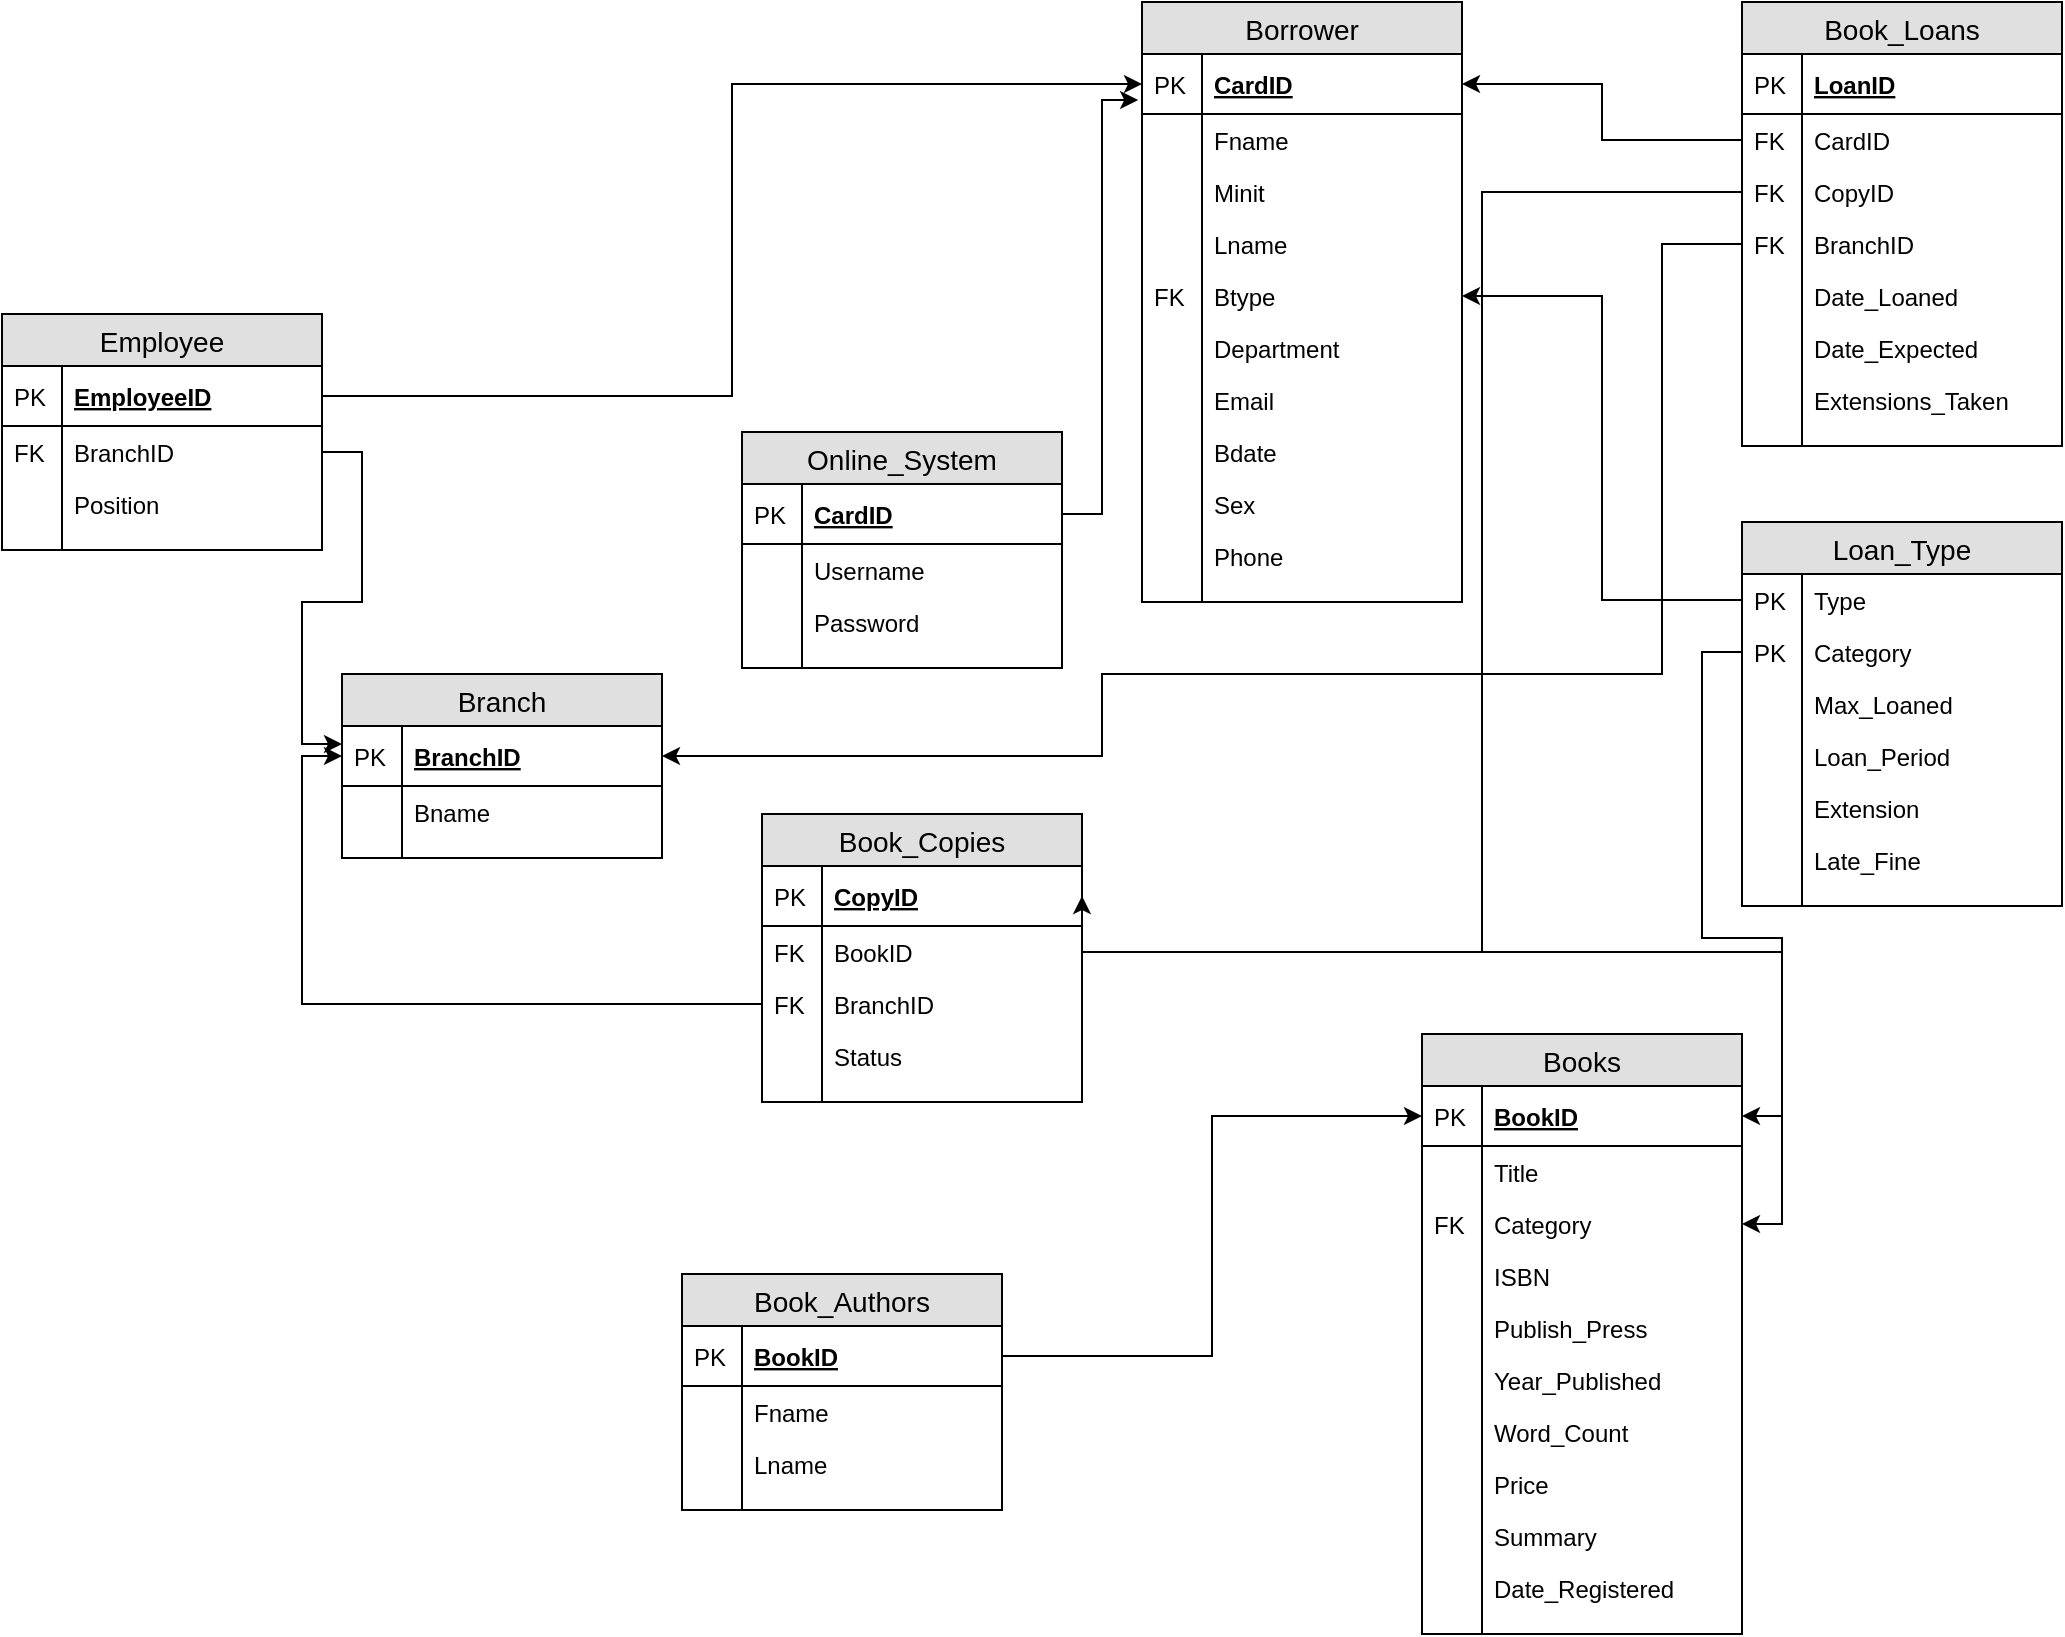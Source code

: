 <mxfile version="12.2.2" type="device" pages="1"><diagram name="Page-1" id="e56a1550-8fbb-45ad-956c-1786394a9013"><mxGraphModel dx="1648" dy="803" grid="1" gridSize="10" guides="1" tooltips="1" connect="1" arrows="1" fold="1" page="1" pageScale="1" pageWidth="1100" pageHeight="850" background="#ffffff" math="0" shadow="0"><root><mxCell id="0"/><mxCell id="1" parent="0"/><mxCell id="LZqn6w5sc886-a7bWLc2-1" value="Borrower" style="swimlane;fontStyle=0;childLayout=stackLayout;horizontal=1;startSize=26;fillColor=#e0e0e0;horizontalStack=0;resizeParent=1;resizeParentMax=0;resizeLast=0;collapsible=1;marginBottom=0;swimlaneFillColor=#ffffff;align=center;fontSize=14;" parent="1" vertex="1"><mxGeometry x="590" y="34" width="160" height="300" as="geometry"/></mxCell><mxCell id="LZqn6w5sc886-a7bWLc2-2" value="CardID" style="shape=partialRectangle;top=0;left=0;right=0;bottom=1;align=left;verticalAlign=middle;fillColor=none;spacingLeft=34;spacingRight=4;overflow=hidden;rotatable=0;points=[[0,0.5],[1,0.5]];portConstraint=eastwest;dropTarget=0;fontStyle=5;fontSize=12;" parent="LZqn6w5sc886-a7bWLc2-1" vertex="1"><mxGeometry y="26" width="160" height="30" as="geometry"/></mxCell><mxCell id="LZqn6w5sc886-a7bWLc2-3" value="PK" style="shape=partialRectangle;top=0;left=0;bottom=0;fillColor=none;align=left;verticalAlign=middle;spacingLeft=4;spacingRight=4;overflow=hidden;rotatable=0;points=[];portConstraint=eastwest;part=1;fontSize=12;" parent="LZqn6w5sc886-a7bWLc2-2" vertex="1" connectable="0"><mxGeometry width="30" height="30" as="geometry"/></mxCell><mxCell id="LZqn6w5sc886-a7bWLc2-4" value="Fname" style="shape=partialRectangle;top=0;left=0;right=0;bottom=0;align=left;verticalAlign=top;fillColor=none;spacingLeft=34;spacingRight=4;overflow=hidden;rotatable=0;points=[[0,0.5],[1,0.5]];portConstraint=eastwest;dropTarget=0;fontSize=12;" parent="LZqn6w5sc886-a7bWLc2-1" vertex="1"><mxGeometry y="56" width="160" height="26" as="geometry"/></mxCell><mxCell id="LZqn6w5sc886-a7bWLc2-5" value="" style="shape=partialRectangle;top=0;left=0;bottom=0;fillColor=none;align=left;verticalAlign=top;spacingLeft=4;spacingRight=4;overflow=hidden;rotatable=0;points=[];portConstraint=eastwest;part=1;fontSize=12;" parent="LZqn6w5sc886-a7bWLc2-4" vertex="1" connectable="0"><mxGeometry width="30" height="26" as="geometry"/></mxCell><mxCell id="rcqNKoTS41-kdi3nF_9k-1" value="Minit" style="shape=partialRectangle;top=0;left=0;right=0;bottom=0;align=left;verticalAlign=top;fillColor=none;spacingLeft=34;spacingRight=4;overflow=hidden;rotatable=0;points=[[0,0.5],[1,0.5]];portConstraint=eastwest;dropTarget=0;fontSize=12;" parent="LZqn6w5sc886-a7bWLc2-1" vertex="1"><mxGeometry y="82" width="160" height="26" as="geometry"/></mxCell><mxCell id="rcqNKoTS41-kdi3nF_9k-2" value="" style="shape=partialRectangle;top=0;left=0;bottom=0;fillColor=none;align=left;verticalAlign=top;spacingLeft=4;spacingRight=4;overflow=hidden;rotatable=0;points=[];portConstraint=eastwest;part=1;fontSize=12;" parent="rcqNKoTS41-kdi3nF_9k-1" vertex="1" connectable="0"><mxGeometry width="30" height="26" as="geometry"/></mxCell><mxCell id="LZqn6w5sc886-a7bWLc2-6" value="Lname" style="shape=partialRectangle;top=0;left=0;right=0;bottom=0;align=left;verticalAlign=top;fillColor=none;spacingLeft=34;spacingRight=4;overflow=hidden;rotatable=0;points=[[0,0.5],[1,0.5]];portConstraint=eastwest;dropTarget=0;fontSize=12;" parent="LZqn6w5sc886-a7bWLc2-1" vertex="1"><mxGeometry y="108" width="160" height="26" as="geometry"/></mxCell><mxCell id="LZqn6w5sc886-a7bWLc2-7" value="" style="shape=partialRectangle;top=0;left=0;bottom=0;fillColor=none;align=left;verticalAlign=top;spacingLeft=4;spacingRight=4;overflow=hidden;rotatable=0;points=[];portConstraint=eastwest;part=1;fontSize=12;" parent="LZqn6w5sc886-a7bWLc2-6" vertex="1" connectable="0"><mxGeometry width="30" height="26" as="geometry"/></mxCell><mxCell id="LZqn6w5sc886-a7bWLc2-8" value="Btype" style="shape=partialRectangle;top=0;left=0;right=0;bottom=0;align=left;verticalAlign=top;fillColor=none;spacingLeft=34;spacingRight=4;overflow=hidden;rotatable=0;points=[[0,0.5],[1,0.5]];portConstraint=eastwest;dropTarget=0;fontSize=12;" parent="LZqn6w5sc886-a7bWLc2-1" vertex="1"><mxGeometry y="134" width="160" height="26" as="geometry"/></mxCell><mxCell id="LZqn6w5sc886-a7bWLc2-9" value="FK" style="shape=partialRectangle;top=0;left=0;bottom=0;fillColor=none;align=left;verticalAlign=top;spacingLeft=4;spacingRight=4;overflow=hidden;rotatable=0;points=[];portConstraint=eastwest;part=1;fontSize=12;" parent="LZqn6w5sc886-a7bWLc2-8" vertex="1" connectable="0"><mxGeometry width="30" height="26" as="geometry"/></mxCell><mxCell id="LZqn6w5sc886-a7bWLc2-23" value="Department" style="shape=partialRectangle;top=0;left=0;right=0;bottom=0;align=left;verticalAlign=top;fillColor=none;spacingLeft=34;spacingRight=4;overflow=hidden;rotatable=0;points=[[0,0.5],[1,0.5]];portConstraint=eastwest;dropTarget=0;fontSize=12;" parent="LZqn6w5sc886-a7bWLc2-1" vertex="1"><mxGeometry y="160" width="160" height="26" as="geometry"/></mxCell><mxCell id="LZqn6w5sc886-a7bWLc2-24" value="" style="shape=partialRectangle;top=0;left=0;bottom=0;fillColor=none;align=left;verticalAlign=top;spacingLeft=4;spacingRight=4;overflow=hidden;rotatable=0;points=[];portConstraint=eastwest;part=1;fontSize=12;" parent="LZqn6w5sc886-a7bWLc2-23" vertex="1" connectable="0"><mxGeometry width="30" height="26" as="geometry"/></mxCell><mxCell id="LZqn6w5sc886-a7bWLc2-25" value="Email" style="shape=partialRectangle;top=0;left=0;right=0;bottom=0;align=left;verticalAlign=top;fillColor=none;spacingLeft=34;spacingRight=4;overflow=hidden;rotatable=0;points=[[0,0.5],[1,0.5]];portConstraint=eastwest;dropTarget=0;fontSize=12;" parent="LZqn6w5sc886-a7bWLc2-1" vertex="1"><mxGeometry y="186" width="160" height="26" as="geometry"/></mxCell><mxCell id="LZqn6w5sc886-a7bWLc2-26" value="" style="shape=partialRectangle;top=0;left=0;bottom=0;fillColor=none;align=left;verticalAlign=top;spacingLeft=4;spacingRight=4;overflow=hidden;rotatable=0;points=[];portConstraint=eastwest;part=1;fontSize=12;" parent="LZqn6w5sc886-a7bWLc2-25" vertex="1" connectable="0"><mxGeometry width="30" height="26" as="geometry"/></mxCell><mxCell id="rcqNKoTS41-kdi3nF_9k-3" value="Bdate" style="shape=partialRectangle;top=0;left=0;right=0;bottom=0;align=left;verticalAlign=top;fillColor=none;spacingLeft=34;spacingRight=4;overflow=hidden;rotatable=0;points=[[0,0.5],[1,0.5]];portConstraint=eastwest;dropTarget=0;fontSize=12;" parent="LZqn6w5sc886-a7bWLc2-1" vertex="1"><mxGeometry y="212" width="160" height="26" as="geometry"/></mxCell><mxCell id="rcqNKoTS41-kdi3nF_9k-4" value="" style="shape=partialRectangle;top=0;left=0;bottom=0;fillColor=none;align=left;verticalAlign=top;spacingLeft=4;spacingRight=4;overflow=hidden;rotatable=0;points=[];portConstraint=eastwest;part=1;fontSize=12;" parent="rcqNKoTS41-kdi3nF_9k-3" vertex="1" connectable="0"><mxGeometry width="30" height="26" as="geometry"/></mxCell><mxCell id="LZqn6w5sc886-a7bWLc2-27" value="Sex&#10;" style="shape=partialRectangle;top=0;left=0;right=0;bottom=0;align=left;verticalAlign=top;fillColor=none;spacingLeft=34;spacingRight=4;overflow=hidden;rotatable=0;points=[[0,0.5],[1,0.5]];portConstraint=eastwest;dropTarget=0;fontSize=12;" parent="LZqn6w5sc886-a7bWLc2-1" vertex="1"><mxGeometry y="238" width="160" height="26" as="geometry"/></mxCell><mxCell id="LZqn6w5sc886-a7bWLc2-28" value="" style="shape=partialRectangle;top=0;left=0;bottom=0;fillColor=none;align=left;verticalAlign=top;spacingLeft=4;spacingRight=4;overflow=hidden;rotatable=0;points=[];portConstraint=eastwest;part=1;fontSize=12;" parent="LZqn6w5sc886-a7bWLc2-27" vertex="1" connectable="0"><mxGeometry width="30" height="26" as="geometry"/></mxCell><mxCell id="LZqn6w5sc886-a7bWLc2-29" value="Phone" style="shape=partialRectangle;top=0;left=0;right=0;bottom=0;align=left;verticalAlign=top;fillColor=none;spacingLeft=34;spacingRight=4;overflow=hidden;rotatable=0;points=[[0,0.5],[1,0.5]];portConstraint=eastwest;dropTarget=0;fontSize=12;" parent="LZqn6w5sc886-a7bWLc2-1" vertex="1"><mxGeometry y="264" width="160" height="26" as="geometry"/></mxCell><mxCell id="LZqn6w5sc886-a7bWLc2-30" value="" style="shape=partialRectangle;top=0;left=0;bottom=0;fillColor=none;align=left;verticalAlign=top;spacingLeft=4;spacingRight=4;overflow=hidden;rotatable=0;points=[];portConstraint=eastwest;part=1;fontSize=12;" parent="LZqn6w5sc886-a7bWLc2-29" vertex="1" connectable="0"><mxGeometry width="30" height="26" as="geometry"/></mxCell><object label="" f="" id="LZqn6w5sc886-a7bWLc2-10"><mxCell style="shape=partialRectangle;top=0;left=0;right=0;bottom=0;align=left;verticalAlign=top;fillColor=none;spacingLeft=34;spacingRight=4;overflow=hidden;rotatable=0;points=[[0,0.5],[1,0.5]];portConstraint=eastwest;dropTarget=0;fontSize=12;" parent="LZqn6w5sc886-a7bWLc2-1" vertex="1"><mxGeometry y="290" width="160" height="10" as="geometry"/></mxCell></object><mxCell id="LZqn6w5sc886-a7bWLc2-11" value="" style="shape=partialRectangle;top=0;left=0;bottom=0;fillColor=none;align=left;verticalAlign=top;spacingLeft=4;spacingRight=4;overflow=hidden;rotatable=0;points=[];portConstraint=eastwest;part=1;fontSize=12;" parent="LZqn6w5sc886-a7bWLc2-10" vertex="1" connectable="0"><mxGeometry width="30" height="10" as="geometry"/></mxCell><mxCell id="LZqn6w5sc886-a7bWLc2-33" value="Books" style="swimlane;fontStyle=0;childLayout=stackLayout;horizontal=1;startSize=26;fillColor=#e0e0e0;horizontalStack=0;resizeParent=1;resizeParentMax=0;resizeLast=0;collapsible=1;marginBottom=0;swimlaneFillColor=#ffffff;align=center;fontSize=14;" parent="1" vertex="1"><mxGeometry x="730" y="550" width="160" height="300" as="geometry"/></mxCell><mxCell id="LZqn6w5sc886-a7bWLc2-34" value="BookID" style="shape=partialRectangle;top=0;left=0;right=0;bottom=1;align=left;verticalAlign=middle;fillColor=none;spacingLeft=34;spacingRight=4;overflow=hidden;rotatable=0;points=[[0,0.5],[1,0.5]];portConstraint=eastwest;dropTarget=0;fontStyle=5;fontSize=12;" parent="LZqn6w5sc886-a7bWLc2-33" vertex="1"><mxGeometry y="26" width="160" height="30" as="geometry"/></mxCell><mxCell id="LZqn6w5sc886-a7bWLc2-35" value="PK" style="shape=partialRectangle;top=0;left=0;bottom=0;fillColor=none;align=left;verticalAlign=middle;spacingLeft=4;spacingRight=4;overflow=hidden;rotatable=0;points=[];portConstraint=eastwest;part=1;fontSize=12;" parent="LZqn6w5sc886-a7bWLc2-34" vertex="1" connectable="0"><mxGeometry width="30" height="30" as="geometry"/></mxCell><mxCell id="LZqn6w5sc886-a7bWLc2-36" value="Title" style="shape=partialRectangle;top=0;left=0;right=0;bottom=0;align=left;verticalAlign=top;fillColor=none;spacingLeft=34;spacingRight=4;overflow=hidden;rotatable=0;points=[[0,0.5],[1,0.5]];portConstraint=eastwest;dropTarget=0;fontSize=12;" parent="LZqn6w5sc886-a7bWLc2-33" vertex="1"><mxGeometry y="56" width="160" height="26" as="geometry"/></mxCell><mxCell id="LZqn6w5sc886-a7bWLc2-37" value="" style="shape=partialRectangle;top=0;left=0;bottom=0;fillColor=none;align=left;verticalAlign=top;spacingLeft=4;spacingRight=4;overflow=hidden;rotatable=0;points=[];portConstraint=eastwest;part=1;fontSize=12;" parent="LZqn6w5sc886-a7bWLc2-36" vertex="1" connectable="0"><mxGeometry width="30" height="26" as="geometry"/></mxCell><mxCell id="QPauLtK9DJlGOj2FVXb1-47" value="Category" style="shape=partialRectangle;top=0;left=0;right=0;bottom=0;align=left;verticalAlign=top;fillColor=none;spacingLeft=34;spacingRight=4;overflow=hidden;rotatable=0;points=[[0,0.5],[1,0.5]];portConstraint=eastwest;dropTarget=0;fontSize=12;" parent="LZqn6w5sc886-a7bWLc2-33" vertex="1"><mxGeometry y="82" width="160" height="26" as="geometry"/></mxCell><mxCell id="QPauLtK9DJlGOj2FVXb1-48" value="FK" style="shape=partialRectangle;top=0;left=0;bottom=0;fillColor=none;align=left;verticalAlign=top;spacingLeft=4;spacingRight=4;overflow=hidden;rotatable=0;points=[];portConstraint=eastwest;part=1;fontSize=12;" parent="QPauLtK9DJlGOj2FVXb1-47" vertex="1" connectable="0"><mxGeometry width="30" height="26" as="geometry"/></mxCell><mxCell id="LZqn6w5sc886-a7bWLc2-38" value="ISBN" style="shape=partialRectangle;top=0;left=0;right=0;bottom=0;align=left;verticalAlign=top;fillColor=none;spacingLeft=34;spacingRight=4;overflow=hidden;rotatable=0;points=[[0,0.5],[1,0.5]];portConstraint=eastwest;dropTarget=0;fontSize=12;" parent="LZqn6w5sc886-a7bWLc2-33" vertex="1"><mxGeometry y="108" width="160" height="26" as="geometry"/></mxCell><mxCell id="LZqn6w5sc886-a7bWLc2-39" value="" style="shape=partialRectangle;top=0;left=0;bottom=0;fillColor=none;align=left;verticalAlign=top;spacingLeft=4;spacingRight=4;overflow=hidden;rotatable=0;points=[];portConstraint=eastwest;part=1;fontSize=12;" parent="LZqn6w5sc886-a7bWLc2-38" vertex="1" connectable="0"><mxGeometry width="30" height="26" as="geometry"/></mxCell><mxCell id="LZqn6w5sc886-a7bWLc2-40" value="Publish_Press" style="shape=partialRectangle;top=0;left=0;right=0;bottom=0;align=left;verticalAlign=top;fillColor=none;spacingLeft=34;spacingRight=4;overflow=hidden;rotatable=0;points=[[0,0.5],[1,0.5]];portConstraint=eastwest;dropTarget=0;fontSize=12;" parent="LZqn6w5sc886-a7bWLc2-33" vertex="1"><mxGeometry y="134" width="160" height="26" as="geometry"/></mxCell><mxCell id="LZqn6w5sc886-a7bWLc2-41" value="" style="shape=partialRectangle;top=0;left=0;bottom=0;fillColor=none;align=left;verticalAlign=top;spacingLeft=4;spacingRight=4;overflow=hidden;rotatable=0;points=[];portConstraint=eastwest;part=1;fontSize=12;" parent="LZqn6w5sc886-a7bWLc2-40" vertex="1" connectable="0"><mxGeometry width="30" height="26" as="geometry"/></mxCell><mxCell id="LZqn6w5sc886-a7bWLc2-44" value="Year_Published" style="shape=partialRectangle;top=0;left=0;right=0;bottom=0;align=left;verticalAlign=top;fillColor=none;spacingLeft=34;spacingRight=4;overflow=hidden;rotatable=0;points=[[0,0.5],[1,0.5]];portConstraint=eastwest;dropTarget=0;fontSize=12;" parent="LZqn6w5sc886-a7bWLc2-33" vertex="1"><mxGeometry y="160" width="160" height="26" as="geometry"/></mxCell><mxCell id="LZqn6w5sc886-a7bWLc2-45" value="" style="shape=partialRectangle;top=0;left=0;bottom=0;fillColor=none;align=left;verticalAlign=top;spacingLeft=4;spacingRight=4;overflow=hidden;rotatable=0;points=[];portConstraint=eastwest;part=1;fontSize=12;" parent="LZqn6w5sc886-a7bWLc2-44" vertex="1" connectable="0"><mxGeometry width="30" height="26" as="geometry"/></mxCell><mxCell id="LZqn6w5sc886-a7bWLc2-46" value="Word_Count" style="shape=partialRectangle;top=0;left=0;right=0;bottom=0;align=left;verticalAlign=top;fillColor=none;spacingLeft=34;spacingRight=4;overflow=hidden;rotatable=0;points=[[0,0.5],[1,0.5]];portConstraint=eastwest;dropTarget=0;fontSize=12;strokeColor=#000000;" parent="LZqn6w5sc886-a7bWLc2-33" vertex="1"><mxGeometry y="186" width="160" height="26" as="geometry"/></mxCell><mxCell id="LZqn6w5sc886-a7bWLc2-47" value="" style="shape=partialRectangle;top=0;left=0;bottom=0;fillColor=none;align=left;verticalAlign=top;spacingLeft=4;spacingRight=4;overflow=hidden;rotatable=0;points=[];portConstraint=eastwest;part=1;fontSize=12;" parent="LZqn6w5sc886-a7bWLc2-46" vertex="1" connectable="0"><mxGeometry width="30" height="26" as="geometry"/></mxCell><mxCell id="LZqn6w5sc886-a7bWLc2-48" value="Price" style="shape=partialRectangle;top=0;left=0;right=0;bottom=0;align=left;verticalAlign=top;fillColor=none;spacingLeft=34;spacingRight=4;overflow=hidden;rotatable=0;points=[[0,0.5],[1,0.5]];portConstraint=eastwest;dropTarget=0;fontSize=12;" parent="LZqn6w5sc886-a7bWLc2-33" vertex="1"><mxGeometry y="212" width="160" height="26" as="geometry"/></mxCell><mxCell id="LZqn6w5sc886-a7bWLc2-49" value="" style="shape=partialRectangle;top=0;left=0;bottom=0;fillColor=none;align=left;verticalAlign=top;spacingLeft=4;spacingRight=4;overflow=hidden;rotatable=0;points=[];portConstraint=eastwest;part=1;fontSize=12;" parent="LZqn6w5sc886-a7bWLc2-48" vertex="1" connectable="0"><mxGeometry width="30" height="26" as="geometry"/></mxCell><mxCell id="LZqn6w5sc886-a7bWLc2-50" value="Summary" style="shape=partialRectangle;top=0;left=0;right=0;bottom=0;align=left;verticalAlign=top;fillColor=none;spacingLeft=34;spacingRight=4;overflow=hidden;rotatable=0;points=[[0,0.5],[1,0.5]];portConstraint=eastwest;dropTarget=0;fontSize=12;" parent="LZqn6w5sc886-a7bWLc2-33" vertex="1"><mxGeometry y="238" width="160" height="26" as="geometry"/></mxCell><mxCell id="LZqn6w5sc886-a7bWLc2-51" value="" style="shape=partialRectangle;top=0;left=0;bottom=0;fillColor=none;align=left;verticalAlign=top;spacingLeft=4;spacingRight=4;overflow=hidden;rotatable=0;points=[];portConstraint=eastwest;part=1;fontSize=12;" parent="LZqn6w5sc886-a7bWLc2-50" vertex="1" connectable="0"><mxGeometry width="30" height="26" as="geometry"/></mxCell><mxCell id="QPauLtK9DJlGOj2FVXb1-53" value="Date_Registered" style="shape=partialRectangle;top=0;left=0;right=0;bottom=0;align=left;verticalAlign=top;fillColor=none;spacingLeft=34;spacingRight=4;overflow=hidden;rotatable=0;points=[[0,0.5],[1,0.5]];portConstraint=eastwest;dropTarget=0;fontSize=12;" parent="LZqn6w5sc886-a7bWLc2-33" vertex="1"><mxGeometry y="264" width="160" height="26" as="geometry"/></mxCell><mxCell id="QPauLtK9DJlGOj2FVXb1-54" value="" style="shape=partialRectangle;top=0;left=0;bottom=0;fillColor=none;align=left;verticalAlign=top;spacingLeft=4;spacingRight=4;overflow=hidden;rotatable=0;points=[];portConstraint=eastwest;part=1;fontSize=12;" parent="QPauLtK9DJlGOj2FVXb1-53" vertex="1" connectable="0"><mxGeometry width="30" height="26" as="geometry"/></mxCell><mxCell id="LZqn6w5sc886-a7bWLc2-42" value="" style="shape=partialRectangle;top=0;left=0;right=0;bottom=0;align=left;verticalAlign=top;fillColor=none;spacingLeft=34;spacingRight=4;overflow=hidden;rotatable=0;points=[[0,0.5],[1,0.5]];portConstraint=eastwest;dropTarget=0;fontSize=12;" parent="LZqn6w5sc886-a7bWLc2-33" vertex="1"><mxGeometry y="290" width="160" height="10" as="geometry"/></mxCell><mxCell id="LZqn6w5sc886-a7bWLc2-43" value="" style="shape=partialRectangle;top=0;left=0;bottom=0;fillColor=none;align=left;verticalAlign=top;spacingLeft=4;spacingRight=4;overflow=hidden;rotatable=0;points=[];portConstraint=eastwest;part=1;fontSize=12;" parent="LZqn6w5sc886-a7bWLc2-42" vertex="1" connectable="0"><mxGeometry width="30" height="10" as="geometry"/></mxCell><mxCell id="LZqn6w5sc886-a7bWLc2-53" value="Book_Authors" style="swimlane;fontStyle=0;childLayout=stackLayout;horizontal=1;startSize=26;fillColor=#e0e0e0;horizontalStack=0;resizeParent=1;resizeParentMax=0;resizeLast=0;collapsible=1;marginBottom=0;swimlaneFillColor=#ffffff;align=center;fontSize=14;" parent="1" vertex="1"><mxGeometry x="360" y="670" width="160" height="118" as="geometry"/></mxCell><mxCell id="LZqn6w5sc886-a7bWLc2-54" value="BookID" style="shape=partialRectangle;top=0;left=0;right=0;bottom=1;align=left;verticalAlign=middle;fillColor=none;spacingLeft=34;spacingRight=4;overflow=hidden;rotatable=0;points=[[0,0.5],[1,0.5]];portConstraint=eastwest;dropTarget=0;fontStyle=5;fontSize=12;" parent="LZqn6w5sc886-a7bWLc2-53" vertex="1"><mxGeometry y="26" width="160" height="30" as="geometry"/></mxCell><mxCell id="LZqn6w5sc886-a7bWLc2-55" value="PK" style="shape=partialRectangle;top=0;left=0;bottom=0;fillColor=none;align=left;verticalAlign=middle;spacingLeft=4;spacingRight=4;overflow=hidden;rotatable=0;points=[];portConstraint=eastwest;part=1;fontSize=12;" parent="LZqn6w5sc886-a7bWLc2-54" vertex="1" connectable="0"><mxGeometry width="30" height="30" as="geometry"/></mxCell><mxCell id="LZqn6w5sc886-a7bWLc2-58" value="Fname" style="shape=partialRectangle;top=0;left=0;right=0;bottom=0;align=left;verticalAlign=top;fillColor=none;spacingLeft=34;spacingRight=4;overflow=hidden;rotatable=0;points=[[0,0.5],[1,0.5]];portConstraint=eastwest;dropTarget=0;fontSize=12;" parent="LZqn6w5sc886-a7bWLc2-53" vertex="1"><mxGeometry y="56" width="160" height="26" as="geometry"/></mxCell><mxCell id="LZqn6w5sc886-a7bWLc2-59" value="" style="shape=partialRectangle;top=0;left=0;bottom=0;fillColor=none;align=left;verticalAlign=top;spacingLeft=4;spacingRight=4;overflow=hidden;rotatable=0;points=[];portConstraint=eastwest;part=1;fontSize=12;" parent="LZqn6w5sc886-a7bWLc2-58" vertex="1" connectable="0"><mxGeometry width="30" height="26" as="geometry"/></mxCell><mxCell id="LZqn6w5sc886-a7bWLc2-60" value="Lname" style="shape=partialRectangle;top=0;left=0;right=0;bottom=0;align=left;verticalAlign=top;fillColor=none;spacingLeft=34;spacingRight=4;overflow=hidden;rotatable=0;points=[[0,0.5],[1,0.5]];portConstraint=eastwest;dropTarget=0;fontSize=12;" parent="LZqn6w5sc886-a7bWLc2-53" vertex="1"><mxGeometry y="82" width="160" height="26" as="geometry"/></mxCell><mxCell id="LZqn6w5sc886-a7bWLc2-61" value="" style="shape=partialRectangle;top=0;left=0;bottom=0;fillColor=none;align=left;verticalAlign=top;spacingLeft=4;spacingRight=4;overflow=hidden;rotatable=0;points=[];portConstraint=eastwest;part=1;fontSize=12;" parent="LZqn6w5sc886-a7bWLc2-60" vertex="1" connectable="0"><mxGeometry width="30" height="26" as="geometry"/></mxCell><mxCell id="LZqn6w5sc886-a7bWLc2-62" value="" style="shape=partialRectangle;top=0;left=0;right=0;bottom=0;align=left;verticalAlign=top;fillColor=none;spacingLeft=34;spacingRight=4;overflow=hidden;rotatable=0;points=[[0,0.5],[1,0.5]];portConstraint=eastwest;dropTarget=0;fontSize=12;" parent="LZqn6w5sc886-a7bWLc2-53" vertex="1"><mxGeometry y="108" width="160" height="10" as="geometry"/></mxCell><mxCell id="LZqn6w5sc886-a7bWLc2-63" value="" style="shape=partialRectangle;top=0;left=0;bottom=0;fillColor=none;align=left;verticalAlign=top;spacingLeft=4;spacingRight=4;overflow=hidden;rotatable=0;points=[];portConstraint=eastwest;part=1;fontSize=12;" parent="LZqn6w5sc886-a7bWLc2-62" vertex="1" connectable="0"><mxGeometry width="30" height="10" as="geometry"/></mxCell><mxCell id="LZqn6w5sc886-a7bWLc2-64" value="Book_Copies" style="swimlane;fontStyle=0;childLayout=stackLayout;horizontal=1;startSize=26;fillColor=#e0e0e0;horizontalStack=0;resizeParent=1;resizeParentMax=0;resizeLast=0;collapsible=1;marginBottom=0;swimlaneFillColor=#ffffff;align=center;fontSize=14;" parent="1" vertex="1"><mxGeometry x="400" y="440" width="160" height="144" as="geometry"/></mxCell><mxCell id="LZqn6w5sc886-a7bWLc2-65" value="CopyID" style="shape=partialRectangle;top=0;left=0;right=0;bottom=1;align=left;verticalAlign=middle;fillColor=none;spacingLeft=34;spacingRight=4;overflow=hidden;rotatable=0;points=[[0,0.5],[1,0.5]];portConstraint=eastwest;dropTarget=0;fontStyle=5;fontSize=12;" parent="LZqn6w5sc886-a7bWLc2-64" vertex="1"><mxGeometry y="26" width="160" height="30" as="geometry"/></mxCell><mxCell id="LZqn6w5sc886-a7bWLc2-66" value="PK" style="shape=partialRectangle;top=0;left=0;bottom=0;fillColor=none;align=left;verticalAlign=middle;spacingLeft=4;spacingRight=4;overflow=hidden;rotatable=0;points=[];portConstraint=eastwest;part=1;fontSize=12;" parent="LZqn6w5sc886-a7bWLc2-65" vertex="1" connectable="0"><mxGeometry width="30" height="30" as="geometry"/></mxCell><mxCell id="LZqn6w5sc886-a7bWLc2-67" value="BookID" style="shape=partialRectangle;top=0;left=0;right=0;bottom=0;align=left;verticalAlign=top;fillColor=none;spacingLeft=34;spacingRight=4;overflow=hidden;rotatable=0;points=[[0,0.5],[1,0.5]];portConstraint=eastwest;dropTarget=0;fontSize=12;" parent="LZqn6w5sc886-a7bWLc2-64" vertex="1"><mxGeometry y="56" width="160" height="26" as="geometry"/></mxCell><mxCell id="LZqn6w5sc886-a7bWLc2-68" value="FK" style="shape=partialRectangle;top=0;left=0;bottom=0;fillColor=none;align=left;verticalAlign=top;spacingLeft=4;spacingRight=4;overflow=hidden;rotatable=0;points=[];portConstraint=eastwest;part=1;fontSize=12;" parent="LZqn6w5sc886-a7bWLc2-67" vertex="1" connectable="0"><mxGeometry width="30" height="26" as="geometry"/></mxCell><mxCell id="LZqn6w5sc886-a7bWLc2-69" value="BranchID" style="shape=partialRectangle;top=0;left=0;right=0;bottom=0;align=left;verticalAlign=top;fillColor=none;spacingLeft=34;spacingRight=4;overflow=hidden;rotatable=0;points=[[0,0.5],[1,0.5]];portConstraint=eastwest;dropTarget=0;fontSize=12;" parent="LZqn6w5sc886-a7bWLc2-64" vertex="1"><mxGeometry y="82" width="160" height="26" as="geometry"/></mxCell><mxCell id="LZqn6w5sc886-a7bWLc2-70" value="FK" style="shape=partialRectangle;top=0;left=0;bottom=0;fillColor=none;align=left;verticalAlign=top;spacingLeft=4;spacingRight=4;overflow=hidden;rotatable=0;points=[];portConstraint=eastwest;part=1;fontSize=12;" parent="LZqn6w5sc886-a7bWLc2-69" vertex="1" connectable="0"><mxGeometry width="30" height="26" as="geometry"/></mxCell><mxCell id="rcqNKoTS41-kdi3nF_9k-7" value="Status" style="shape=partialRectangle;top=0;left=0;right=0;bottom=0;align=left;verticalAlign=top;fillColor=none;spacingLeft=34;spacingRight=4;overflow=hidden;rotatable=0;points=[[0,0.5],[1,0.5]];portConstraint=eastwest;dropTarget=0;fontSize=12;" parent="LZqn6w5sc886-a7bWLc2-64" vertex="1"><mxGeometry y="108" width="160" height="26" as="geometry"/></mxCell><mxCell id="rcqNKoTS41-kdi3nF_9k-8" value="" style="shape=partialRectangle;top=0;left=0;bottom=0;fillColor=none;align=left;verticalAlign=top;spacingLeft=4;spacingRight=4;overflow=hidden;rotatable=0;points=[];portConstraint=eastwest;part=1;fontSize=12;" parent="rcqNKoTS41-kdi3nF_9k-7" vertex="1" connectable="0"><mxGeometry width="30" height="26" as="geometry"/></mxCell><mxCell id="LZqn6w5sc886-a7bWLc2-73" value="" style="shape=partialRectangle;top=0;left=0;right=0;bottom=0;align=left;verticalAlign=top;fillColor=none;spacingLeft=34;spacingRight=4;overflow=hidden;rotatable=0;points=[[0,0.5],[1,0.5]];portConstraint=eastwest;dropTarget=0;fontSize=12;" parent="LZqn6w5sc886-a7bWLc2-64" vertex="1"><mxGeometry y="134" width="160" height="10" as="geometry"/></mxCell><mxCell id="LZqn6w5sc886-a7bWLc2-74" value="" style="shape=partialRectangle;top=0;left=0;bottom=0;fillColor=none;align=left;verticalAlign=top;spacingLeft=4;spacingRight=4;overflow=hidden;rotatable=0;points=[];portConstraint=eastwest;part=1;fontSize=12;" parent="LZqn6w5sc886-a7bWLc2-73" vertex="1" connectable="0"><mxGeometry width="30" height="10" as="geometry"/></mxCell><mxCell id="LZqn6w5sc886-a7bWLc2-75" value="Employee" style="swimlane;fontStyle=0;childLayout=stackLayout;horizontal=1;startSize=26;fillColor=#e0e0e0;horizontalStack=0;resizeParent=1;resizeParentMax=0;resizeLast=0;collapsible=1;marginBottom=0;swimlaneFillColor=#ffffff;align=center;fontSize=14;" parent="1" vertex="1"><mxGeometry x="20" y="190" width="160" height="118" as="geometry"/></mxCell><mxCell id="LZqn6w5sc886-a7bWLc2-76" value="EmployeeID" style="shape=partialRectangle;top=0;left=0;right=0;bottom=1;align=left;verticalAlign=middle;fillColor=none;spacingLeft=34;spacingRight=4;overflow=hidden;rotatable=0;points=[[0,0.5],[1,0.5]];portConstraint=eastwest;dropTarget=0;fontStyle=5;fontSize=12;" parent="LZqn6w5sc886-a7bWLc2-75" vertex="1"><mxGeometry y="26" width="160" height="30" as="geometry"/></mxCell><mxCell id="LZqn6w5sc886-a7bWLc2-77" value="PK" style="shape=partialRectangle;top=0;left=0;bottom=0;fillColor=none;align=left;verticalAlign=middle;spacingLeft=4;spacingRight=4;overflow=hidden;rotatable=0;points=[];portConstraint=eastwest;part=1;fontSize=12;" parent="LZqn6w5sc886-a7bWLc2-76" vertex="1" connectable="0"><mxGeometry width="30" height="30" as="geometry"/></mxCell><mxCell id="LZqn6w5sc886-a7bWLc2-78" value="BranchID&#10;" style="shape=partialRectangle;top=0;left=0;right=0;bottom=0;align=left;verticalAlign=top;fillColor=none;spacingLeft=34;spacingRight=4;overflow=hidden;rotatable=0;points=[[0,0.5],[1,0.5]];portConstraint=eastwest;dropTarget=0;fontSize=12;" parent="LZqn6w5sc886-a7bWLc2-75" vertex="1"><mxGeometry y="56" width="160" height="26" as="geometry"/></mxCell><mxCell id="LZqn6w5sc886-a7bWLc2-79" value="FK" style="shape=partialRectangle;top=0;left=0;bottom=0;fillColor=none;align=left;verticalAlign=top;spacingLeft=4;spacingRight=4;overflow=hidden;rotatable=0;points=[];portConstraint=eastwest;part=1;fontSize=12;" parent="LZqn6w5sc886-a7bWLc2-78" vertex="1" connectable="0"><mxGeometry width="30" height="26" as="geometry"/></mxCell><mxCell id="LZqn6w5sc886-a7bWLc2-80" value="Position" style="shape=partialRectangle;top=0;left=0;right=0;bottom=0;align=left;verticalAlign=top;fillColor=none;spacingLeft=34;spacingRight=4;overflow=hidden;rotatable=0;points=[[0,0.5],[1,0.5]];portConstraint=eastwest;dropTarget=0;fontSize=12;" parent="LZqn6w5sc886-a7bWLc2-75" vertex="1"><mxGeometry y="82" width="160" height="26" as="geometry"/></mxCell><mxCell id="LZqn6w5sc886-a7bWLc2-81" value="" style="shape=partialRectangle;top=0;left=0;bottom=0;fillColor=none;align=left;verticalAlign=top;spacingLeft=4;spacingRight=4;overflow=hidden;rotatable=0;points=[];portConstraint=eastwest;part=1;fontSize=12;" parent="LZqn6w5sc886-a7bWLc2-80" vertex="1" connectable="0"><mxGeometry width="30" height="26" as="geometry"/></mxCell><mxCell id="LZqn6w5sc886-a7bWLc2-84" value="" style="shape=partialRectangle;top=0;left=0;right=0;bottom=0;align=left;verticalAlign=top;fillColor=none;spacingLeft=34;spacingRight=4;overflow=hidden;rotatable=0;points=[[0,0.5],[1,0.5]];portConstraint=eastwest;dropTarget=0;fontSize=12;" parent="LZqn6w5sc886-a7bWLc2-75" vertex="1"><mxGeometry y="108" width="160" height="10" as="geometry"/></mxCell><mxCell id="LZqn6w5sc886-a7bWLc2-85" value="" style="shape=partialRectangle;top=0;left=0;bottom=0;fillColor=none;align=left;verticalAlign=top;spacingLeft=4;spacingRight=4;overflow=hidden;rotatable=0;points=[];portConstraint=eastwest;part=1;fontSize=12;" parent="LZqn6w5sc886-a7bWLc2-84" vertex="1" connectable="0"><mxGeometry width="30" height="10" as="geometry"/></mxCell><mxCell id="LZqn6w5sc886-a7bWLc2-86" value="Branch" style="swimlane;fontStyle=0;childLayout=stackLayout;horizontal=1;startSize=26;fillColor=#e0e0e0;horizontalStack=0;resizeParent=1;resizeParentMax=0;resizeLast=0;collapsible=1;marginBottom=0;swimlaneFillColor=#ffffff;align=center;fontSize=14;" parent="1" vertex="1"><mxGeometry x="190" y="370" width="160" height="92" as="geometry"/></mxCell><mxCell id="LZqn6w5sc886-a7bWLc2-87" value="BranchID" style="shape=partialRectangle;top=0;left=0;right=0;bottom=1;align=left;verticalAlign=middle;fillColor=none;spacingLeft=34;spacingRight=4;overflow=hidden;rotatable=0;points=[[0,0.5],[1,0.5]];portConstraint=eastwest;dropTarget=0;fontStyle=5;fontSize=12;" parent="LZqn6w5sc886-a7bWLc2-86" vertex="1"><mxGeometry y="26" width="160" height="30" as="geometry"/></mxCell><mxCell id="LZqn6w5sc886-a7bWLc2-88" value="PK" style="shape=partialRectangle;top=0;left=0;bottom=0;fillColor=none;align=left;verticalAlign=middle;spacingLeft=4;spacingRight=4;overflow=hidden;rotatable=0;points=[];portConstraint=eastwest;part=1;fontSize=12;" parent="LZqn6w5sc886-a7bWLc2-87" vertex="1" connectable="0"><mxGeometry width="30" height="30" as="geometry"/></mxCell><mxCell id="LZqn6w5sc886-a7bWLc2-89" value="Bname" style="shape=partialRectangle;top=0;left=0;right=0;bottom=0;align=left;verticalAlign=top;fillColor=none;spacingLeft=34;spacingRight=4;overflow=hidden;rotatable=0;points=[[0,0.5],[1,0.5]];portConstraint=eastwest;dropTarget=0;fontSize=12;" parent="LZqn6w5sc886-a7bWLc2-86" vertex="1"><mxGeometry y="56" width="160" height="26" as="geometry"/></mxCell><mxCell id="LZqn6w5sc886-a7bWLc2-90" value="" style="shape=partialRectangle;top=0;left=0;bottom=0;fillColor=none;align=left;verticalAlign=top;spacingLeft=4;spacingRight=4;overflow=hidden;rotatable=0;points=[];portConstraint=eastwest;part=1;fontSize=12;" parent="LZqn6w5sc886-a7bWLc2-89" vertex="1" connectable="0"><mxGeometry width="30" height="26" as="geometry"/></mxCell><mxCell id="LZqn6w5sc886-a7bWLc2-95" value="" style="shape=partialRectangle;top=0;left=0;right=0;bottom=0;align=left;verticalAlign=top;fillColor=none;spacingLeft=34;spacingRight=4;overflow=hidden;rotatable=0;points=[[0,0.5],[1,0.5]];portConstraint=eastwest;dropTarget=0;fontSize=12;" parent="LZqn6w5sc886-a7bWLc2-86" vertex="1"><mxGeometry y="82" width="160" height="10" as="geometry"/></mxCell><mxCell id="LZqn6w5sc886-a7bWLc2-96" value="" style="shape=partialRectangle;top=0;left=0;bottom=0;fillColor=none;align=left;verticalAlign=top;spacingLeft=4;spacingRight=4;overflow=hidden;rotatable=0;points=[];portConstraint=eastwest;part=1;fontSize=12;" parent="LZqn6w5sc886-a7bWLc2-95" vertex="1" connectable="0"><mxGeometry width="30" height="10" as="geometry"/></mxCell><mxCell id="LZqn6w5sc886-a7bWLc2-108" value="Book_Loans" style="swimlane;fontStyle=0;childLayout=stackLayout;horizontal=1;startSize=26;fillColor=#e0e0e0;horizontalStack=0;resizeParent=1;resizeParentMax=0;resizeLast=0;collapsible=1;marginBottom=0;swimlaneFillColor=#ffffff;align=center;fontSize=14;" parent="1" vertex="1"><mxGeometry x="890" y="34" width="160" height="222" as="geometry"/></mxCell><mxCell id="LZqn6w5sc886-a7bWLc2-109" value="LoanID" style="shape=partialRectangle;top=0;left=0;right=0;bottom=1;align=left;verticalAlign=middle;fillColor=none;spacingLeft=34;spacingRight=4;overflow=hidden;rotatable=0;points=[[0,0.5],[1,0.5]];portConstraint=eastwest;dropTarget=0;fontStyle=5;fontSize=12;" parent="LZqn6w5sc886-a7bWLc2-108" vertex="1"><mxGeometry y="26" width="160" height="30" as="geometry"/></mxCell><mxCell id="LZqn6w5sc886-a7bWLc2-110" value="PK" style="shape=partialRectangle;top=0;left=0;bottom=0;fillColor=none;align=left;verticalAlign=middle;spacingLeft=4;spacingRight=4;overflow=hidden;rotatable=0;points=[];portConstraint=eastwest;part=1;fontSize=12;" parent="LZqn6w5sc886-a7bWLc2-109" vertex="1" connectable="0"><mxGeometry width="30" height="30" as="geometry"/></mxCell><mxCell id="LZqn6w5sc886-a7bWLc2-111" value="CardID" style="shape=partialRectangle;top=0;left=0;right=0;bottom=0;align=left;verticalAlign=top;fillColor=none;spacingLeft=34;spacingRight=4;overflow=hidden;rotatable=0;points=[[0,0.5],[1,0.5]];portConstraint=eastwest;dropTarget=0;fontSize=12;" parent="LZqn6w5sc886-a7bWLc2-108" vertex="1"><mxGeometry y="56" width="160" height="26" as="geometry"/></mxCell><mxCell id="LZqn6w5sc886-a7bWLc2-112" value="FK" style="shape=partialRectangle;top=0;left=0;bottom=0;fillColor=none;align=left;verticalAlign=top;spacingLeft=4;spacingRight=4;overflow=hidden;rotatable=0;points=[];portConstraint=eastwest;part=1;fontSize=12;" parent="LZqn6w5sc886-a7bWLc2-111" vertex="1" connectable="0"><mxGeometry width="30" height="26" as="geometry"/></mxCell><mxCell id="LZqn6w5sc886-a7bWLc2-113" value="CopyID" style="shape=partialRectangle;top=0;left=0;right=0;bottom=0;align=left;verticalAlign=top;fillColor=none;spacingLeft=34;spacingRight=4;overflow=hidden;rotatable=0;points=[[0,0.5],[1,0.5]];portConstraint=eastwest;dropTarget=0;fontSize=12;" parent="LZqn6w5sc886-a7bWLc2-108" vertex="1"><mxGeometry y="82" width="160" height="26" as="geometry"/></mxCell><mxCell id="LZqn6w5sc886-a7bWLc2-114" value="FK" style="shape=partialRectangle;top=0;left=0;bottom=0;fillColor=none;align=left;verticalAlign=top;spacingLeft=4;spacingRight=4;overflow=hidden;rotatable=0;points=[];portConstraint=eastwest;part=1;fontSize=12;" parent="LZqn6w5sc886-a7bWLc2-113" vertex="1" connectable="0"><mxGeometry width="30" height="26" as="geometry"/></mxCell><mxCell id="LZqn6w5sc886-a7bWLc2-115" value="BranchID" style="shape=partialRectangle;top=0;left=0;right=0;bottom=0;align=left;verticalAlign=top;fillColor=none;spacingLeft=34;spacingRight=4;overflow=hidden;rotatable=0;points=[[0,0.5],[1,0.5]];portConstraint=eastwest;dropTarget=0;fontSize=12;" parent="LZqn6w5sc886-a7bWLc2-108" vertex="1"><mxGeometry y="108" width="160" height="26" as="geometry"/></mxCell><mxCell id="LZqn6w5sc886-a7bWLc2-116" value="FK" style="shape=partialRectangle;top=0;left=0;bottom=0;fillColor=none;align=left;verticalAlign=top;spacingLeft=4;spacingRight=4;overflow=hidden;rotatable=0;points=[];portConstraint=eastwest;part=1;fontSize=12;" parent="LZqn6w5sc886-a7bWLc2-115" vertex="1" connectable="0"><mxGeometry width="30" height="26" as="geometry"/></mxCell><mxCell id="LZqn6w5sc886-a7bWLc2-119" value="Date_Loaned" style="shape=partialRectangle;top=0;left=0;right=0;bottom=0;align=left;verticalAlign=top;fillColor=none;spacingLeft=34;spacingRight=4;overflow=hidden;rotatable=0;points=[[0,0.5],[1,0.5]];portConstraint=eastwest;dropTarget=0;fontSize=12;" parent="LZqn6w5sc886-a7bWLc2-108" vertex="1"><mxGeometry y="134" width="160" height="26" as="geometry"/></mxCell><mxCell id="LZqn6w5sc886-a7bWLc2-120" value="" style="shape=partialRectangle;top=0;left=0;bottom=0;fillColor=none;align=left;verticalAlign=top;spacingLeft=4;spacingRight=4;overflow=hidden;rotatable=0;points=[];portConstraint=eastwest;part=1;fontSize=12;" parent="LZqn6w5sc886-a7bWLc2-119" vertex="1" connectable="0"><mxGeometry width="30" height="26" as="geometry"/></mxCell><mxCell id="LZqn6w5sc886-a7bWLc2-121" value="Date_Expected" style="shape=partialRectangle;top=0;left=0;right=0;bottom=0;align=left;verticalAlign=top;fillColor=none;spacingLeft=34;spacingRight=4;overflow=hidden;rotatable=0;points=[[0,0.5],[1,0.5]];portConstraint=eastwest;dropTarget=0;fontSize=12;" parent="LZqn6w5sc886-a7bWLc2-108" vertex="1"><mxGeometry y="160" width="160" height="26" as="geometry"/></mxCell><mxCell id="LZqn6w5sc886-a7bWLc2-122" value="" style="shape=partialRectangle;top=0;left=0;bottom=0;fillColor=none;align=left;verticalAlign=top;spacingLeft=4;spacingRight=4;overflow=hidden;rotatable=0;points=[];portConstraint=eastwest;part=1;fontSize=12;" parent="LZqn6w5sc886-a7bWLc2-121" vertex="1" connectable="0"><mxGeometry width="30" height="26" as="geometry"/></mxCell><mxCell id="rcqNKoTS41-kdi3nF_9k-11" value="Extensions_Taken" style="shape=partialRectangle;top=0;left=0;right=0;bottom=0;align=left;verticalAlign=top;fillColor=none;spacingLeft=34;spacingRight=4;overflow=hidden;rotatable=0;points=[[0,0.5],[1,0.5]];portConstraint=eastwest;dropTarget=0;fontSize=12;" parent="LZqn6w5sc886-a7bWLc2-108" vertex="1"><mxGeometry y="186" width="160" height="26" as="geometry"/></mxCell><mxCell id="rcqNKoTS41-kdi3nF_9k-12" value="" style="shape=partialRectangle;top=0;left=0;bottom=0;fillColor=none;align=left;verticalAlign=top;spacingLeft=4;spacingRight=4;overflow=hidden;rotatable=0;points=[];portConstraint=eastwest;part=1;fontSize=12;" parent="rcqNKoTS41-kdi3nF_9k-11" vertex="1" connectable="0"><mxGeometry width="30" height="26" as="geometry"/></mxCell><mxCell id="LZqn6w5sc886-a7bWLc2-117" value="" style="shape=partialRectangle;top=0;left=0;right=0;bottom=0;align=left;verticalAlign=top;fillColor=none;spacingLeft=34;spacingRight=4;overflow=hidden;rotatable=0;points=[[0,0.5],[1,0.5]];portConstraint=eastwest;dropTarget=0;fontSize=12;" parent="LZqn6w5sc886-a7bWLc2-108" vertex="1"><mxGeometry y="212" width="160" height="10" as="geometry"/></mxCell><mxCell id="LZqn6w5sc886-a7bWLc2-118" value="" style="shape=partialRectangle;top=0;left=0;bottom=0;fillColor=none;align=left;verticalAlign=top;spacingLeft=4;spacingRight=4;overflow=hidden;rotatable=0;points=[];portConstraint=eastwest;part=1;fontSize=12;" parent="LZqn6w5sc886-a7bWLc2-117" vertex="1" connectable="0"><mxGeometry width="30" height="10" as="geometry"/></mxCell><mxCell id="QPauLtK9DJlGOj2FVXb1-23" value="Online_System" style="swimlane;fontStyle=0;childLayout=stackLayout;horizontal=1;startSize=26;fillColor=#e0e0e0;horizontalStack=0;resizeParent=1;resizeParentMax=0;resizeLast=0;collapsible=1;marginBottom=0;swimlaneFillColor=#ffffff;align=center;fontSize=14;" parent="1" vertex="1"><mxGeometry x="390" y="249" width="160" height="118" as="geometry"/></mxCell><mxCell id="QPauLtK9DJlGOj2FVXb1-24" value="CardID" style="shape=partialRectangle;top=0;left=0;right=0;bottom=1;align=left;verticalAlign=middle;fillColor=none;spacingLeft=34;spacingRight=4;overflow=hidden;rotatable=0;points=[[0,0.5],[1,0.5]];portConstraint=eastwest;dropTarget=0;fontStyle=5;fontSize=12;" parent="QPauLtK9DJlGOj2FVXb1-23" vertex="1"><mxGeometry y="26" width="160" height="30" as="geometry"/></mxCell><mxCell id="QPauLtK9DJlGOj2FVXb1-25" value="PK" style="shape=partialRectangle;top=0;left=0;bottom=0;fillColor=none;align=left;verticalAlign=middle;spacingLeft=4;spacingRight=4;overflow=hidden;rotatable=0;points=[];portConstraint=eastwest;part=1;fontSize=12;" parent="QPauLtK9DJlGOj2FVXb1-24" vertex="1" connectable="0"><mxGeometry width="30" height="30" as="geometry"/></mxCell><mxCell id="QPauLtK9DJlGOj2FVXb1-26" value="Username" style="shape=partialRectangle;top=0;left=0;right=0;bottom=0;align=left;verticalAlign=top;fillColor=none;spacingLeft=34;spacingRight=4;overflow=hidden;rotatable=0;points=[[0,0.5],[1,0.5]];portConstraint=eastwest;dropTarget=0;fontSize=12;" parent="QPauLtK9DJlGOj2FVXb1-23" vertex="1"><mxGeometry y="56" width="160" height="26" as="geometry"/></mxCell><mxCell id="QPauLtK9DJlGOj2FVXb1-27" value="" style="shape=partialRectangle;top=0;left=0;bottom=0;fillColor=none;align=left;verticalAlign=top;spacingLeft=4;spacingRight=4;overflow=hidden;rotatable=0;points=[];portConstraint=eastwest;part=1;fontSize=12;" parent="QPauLtK9DJlGOj2FVXb1-26" vertex="1" connectable="0"><mxGeometry width="30" height="26" as="geometry"/></mxCell><mxCell id="QPauLtK9DJlGOj2FVXb1-28" value="Password" style="shape=partialRectangle;top=0;left=0;right=0;bottom=0;align=left;verticalAlign=top;fillColor=none;spacingLeft=34;spacingRight=4;overflow=hidden;rotatable=0;points=[[0,0.5],[1,0.5]];portConstraint=eastwest;dropTarget=0;fontSize=12;" parent="QPauLtK9DJlGOj2FVXb1-23" vertex="1"><mxGeometry y="82" width="160" height="26" as="geometry"/></mxCell><mxCell id="QPauLtK9DJlGOj2FVXb1-29" value="" style="shape=partialRectangle;top=0;left=0;bottom=0;fillColor=none;align=left;verticalAlign=top;spacingLeft=4;spacingRight=4;overflow=hidden;rotatable=0;points=[];portConstraint=eastwest;part=1;fontSize=12;" parent="QPauLtK9DJlGOj2FVXb1-28" vertex="1" connectable="0"><mxGeometry width="30" height="26" as="geometry"/></mxCell><mxCell id="QPauLtK9DJlGOj2FVXb1-32" value="" style="shape=partialRectangle;top=0;left=0;right=0;bottom=0;align=left;verticalAlign=top;fillColor=none;spacingLeft=34;spacingRight=4;overflow=hidden;rotatable=0;points=[[0,0.5],[1,0.5]];portConstraint=eastwest;dropTarget=0;fontSize=12;" parent="QPauLtK9DJlGOj2FVXb1-23" vertex="1"><mxGeometry y="108" width="160" height="10" as="geometry"/></mxCell><mxCell id="QPauLtK9DJlGOj2FVXb1-33" value="" style="shape=partialRectangle;top=0;left=0;bottom=0;fillColor=none;align=left;verticalAlign=top;spacingLeft=4;spacingRight=4;overflow=hidden;rotatable=0;points=[];portConstraint=eastwest;part=1;fontSize=12;" parent="QPauLtK9DJlGOj2FVXb1-32" vertex="1" connectable="0"><mxGeometry width="30" height="10" as="geometry"/></mxCell><mxCell id="QPauLtK9DJlGOj2FVXb1-34" value="Loan_Type" style="swimlane;fontStyle=0;childLayout=stackLayout;horizontal=1;startSize=26;fillColor=#e0e0e0;horizontalStack=0;resizeParent=1;resizeParentMax=0;resizeLast=0;collapsible=1;marginBottom=0;swimlaneFillColor=#ffffff;align=center;fontSize=14;strokeColor=#000000;" parent="1" vertex="1"><mxGeometry x="890" y="294" width="160" height="192" as="geometry"/></mxCell><mxCell id="QPauLtK9DJlGOj2FVXb1-37" value="Type" style="shape=partialRectangle;top=0;left=0;right=0;bottom=0;align=left;verticalAlign=top;fillColor=none;spacingLeft=34;spacingRight=4;overflow=hidden;rotatable=0;points=[[0,0.5],[1,0.5]];portConstraint=eastwest;dropTarget=0;fontSize=12;fontStyle=0;strokeColor=#000000;strokeWidth=1;" parent="QPauLtK9DJlGOj2FVXb1-34" vertex="1"><mxGeometry y="26" width="160" height="26" as="geometry"/></mxCell><mxCell id="QPauLtK9DJlGOj2FVXb1-38" value="PK" style="shape=partialRectangle;top=0;left=0;bottom=0;fillColor=none;align=left;verticalAlign=top;spacingLeft=4;spacingRight=4;overflow=hidden;rotatable=0;points=[];portConstraint=eastwest;part=1;fontSize=12;" parent="QPauLtK9DJlGOj2FVXb1-37" vertex="1" connectable="0"><mxGeometry width="30" height="26" as="geometry"/></mxCell><mxCell id="QPauLtK9DJlGOj2FVXb1-51" value="Category" style="shape=partialRectangle;top=0;left=0;right=0;bottom=0;align=left;verticalAlign=top;fillColor=none;spacingLeft=34;spacingRight=4;overflow=hidden;rotatable=0;points=[[0,0.5],[1,0.5]];portConstraint=eastwest;dropTarget=0;fontSize=12;fontStyle=0;strokeColor=none;strokeWidth=1;" parent="QPauLtK9DJlGOj2FVXb1-34" vertex="1"><mxGeometry y="52" width="160" height="26" as="geometry"/></mxCell><mxCell id="QPauLtK9DJlGOj2FVXb1-52" value="PK" style="shape=partialRectangle;top=0;left=0;bottom=0;fillColor=none;align=left;verticalAlign=top;spacingLeft=4;spacingRight=4;overflow=hidden;rotatable=0;points=[];portConstraint=eastwest;part=1;fontSize=12;" parent="QPauLtK9DJlGOj2FVXb1-51" vertex="1" connectable="0"><mxGeometry width="30" height="26" as="geometry"/></mxCell><mxCell id="QPauLtK9DJlGOj2FVXb1-39" value="Max_Loaned" style="shape=partialRectangle;top=0;left=0;right=0;bottom=0;align=left;verticalAlign=top;fillColor=none;spacingLeft=34;spacingRight=4;overflow=hidden;rotatable=0;points=[[0,0.5],[1,0.5]];portConstraint=eastwest;dropTarget=0;fontSize=12;strokeColor=#000000;" parent="QPauLtK9DJlGOj2FVXb1-34" vertex="1"><mxGeometry y="78" width="160" height="26" as="geometry"/></mxCell><mxCell id="QPauLtK9DJlGOj2FVXb1-40" value="" style="shape=partialRectangle;top=0;left=0;bottom=0;fillColor=none;align=left;verticalAlign=top;spacingLeft=4;spacingRight=4;overflow=hidden;rotatable=0;points=[];portConstraint=eastwest;part=1;fontSize=12;" parent="QPauLtK9DJlGOj2FVXb1-39" vertex="1" connectable="0"><mxGeometry width="30" height="26" as="geometry"/></mxCell><mxCell id="QPauLtK9DJlGOj2FVXb1-41" value="Loan_Period" style="shape=partialRectangle;top=0;left=0;right=0;bottom=0;align=left;verticalAlign=top;fillColor=none;spacingLeft=34;spacingRight=4;overflow=hidden;rotatable=0;points=[[0,0.5],[1,0.5]];portConstraint=eastwest;dropTarget=0;fontSize=12;" parent="QPauLtK9DJlGOj2FVXb1-34" vertex="1"><mxGeometry y="104" width="160" height="26" as="geometry"/></mxCell><mxCell id="QPauLtK9DJlGOj2FVXb1-42" value="" style="shape=partialRectangle;top=0;left=0;bottom=0;fillColor=none;align=left;verticalAlign=top;spacingLeft=4;spacingRight=4;overflow=hidden;rotatable=0;points=[];portConstraint=eastwest;part=1;fontSize=12;" parent="QPauLtK9DJlGOj2FVXb1-41" vertex="1" connectable="0"><mxGeometry width="30" height="26" as="geometry"/></mxCell><mxCell id="QPauLtK9DJlGOj2FVXb1-45" value="Extension" style="shape=partialRectangle;top=0;left=0;right=0;bottom=0;align=left;verticalAlign=top;fillColor=none;spacingLeft=34;spacingRight=4;overflow=hidden;rotatable=0;points=[[0,0.5],[1,0.5]];portConstraint=eastwest;dropTarget=0;fontSize=12;" parent="QPauLtK9DJlGOj2FVXb1-34" vertex="1"><mxGeometry y="130" width="160" height="26" as="geometry"/></mxCell><mxCell id="QPauLtK9DJlGOj2FVXb1-46" value="" style="shape=partialRectangle;top=0;left=0;bottom=0;fillColor=none;align=left;verticalAlign=top;spacingLeft=4;spacingRight=4;overflow=hidden;rotatable=0;points=[];portConstraint=eastwest;part=1;fontSize=12;" parent="QPauLtK9DJlGOj2FVXb1-45" vertex="1" connectable="0"><mxGeometry width="30" height="26" as="geometry"/></mxCell><mxCell id="QPauLtK9DJlGOj2FVXb1-49" value="Late_Fine" style="shape=partialRectangle;top=0;left=0;right=0;bottom=0;align=left;verticalAlign=top;fillColor=none;spacingLeft=34;spacingRight=4;overflow=hidden;rotatable=0;points=[[0,0.5],[1,0.5]];portConstraint=eastwest;dropTarget=0;fontSize=12;" parent="QPauLtK9DJlGOj2FVXb1-34" vertex="1"><mxGeometry y="156" width="160" height="26" as="geometry"/></mxCell><mxCell id="QPauLtK9DJlGOj2FVXb1-50" value="" style="shape=partialRectangle;top=0;left=0;bottom=0;fillColor=none;align=left;verticalAlign=top;spacingLeft=4;spacingRight=4;overflow=hidden;rotatable=0;points=[];portConstraint=eastwest;part=1;fontSize=12;" parent="QPauLtK9DJlGOj2FVXb1-49" vertex="1" connectable="0"><mxGeometry width="30" height="26" as="geometry"/></mxCell><mxCell id="QPauLtK9DJlGOj2FVXb1-43" value="" style="shape=partialRectangle;top=0;left=0;right=0;bottom=0;align=left;verticalAlign=top;fillColor=none;spacingLeft=34;spacingRight=4;overflow=hidden;rotatable=0;points=[[0,0.5],[1,0.5]];portConstraint=eastwest;dropTarget=0;fontSize=12;" parent="QPauLtK9DJlGOj2FVXb1-34" vertex="1"><mxGeometry y="182" width="160" height="10" as="geometry"/></mxCell><mxCell id="QPauLtK9DJlGOj2FVXb1-44" value="" style="shape=partialRectangle;top=0;left=0;bottom=0;fillColor=none;align=left;verticalAlign=top;spacingLeft=4;spacingRight=4;overflow=hidden;rotatable=0;points=[];portConstraint=eastwest;part=1;fontSize=12;" parent="QPauLtK9DJlGOj2FVXb1-43" vertex="1" connectable="0"><mxGeometry width="30" height="10" as="geometry"/></mxCell><mxCell id="rcqNKoTS41-kdi3nF_9k-16" style="edgeStyle=orthogonalEdgeStyle;rounded=0;orthogonalLoop=1;jettySize=auto;html=1;exitX=0;exitY=0.5;exitDx=0;exitDy=0;entryX=1;entryY=0.5;entryDx=0;entryDy=0;startArrow=none;startFill=0;" parent="1" source="LZqn6w5sc886-a7bWLc2-111" target="LZqn6w5sc886-a7bWLc2-2" edge="1"><mxGeometry relative="1" as="geometry"/></mxCell><mxCell id="rcqNKoTS41-kdi3nF_9k-17" style="edgeStyle=orthogonalEdgeStyle;rounded=0;orthogonalLoop=1;jettySize=auto;html=1;exitX=0;exitY=0.5;exitDx=0;exitDy=0;entryX=1;entryY=0.5;entryDx=0;entryDy=0;startArrow=none;startFill=0;" parent="1" source="LZqn6w5sc886-a7bWLc2-113" target="LZqn6w5sc886-a7bWLc2-65" edge="1"><mxGeometry relative="1" as="geometry"><Array as="points"><mxPoint x="760" y="129"/><mxPoint x="760" y="509"/></Array></mxGeometry></mxCell><mxCell id="rcqNKoTS41-kdi3nF_9k-18" style="edgeStyle=orthogonalEdgeStyle;rounded=0;orthogonalLoop=1;jettySize=auto;html=1;exitX=0;exitY=0.5;exitDx=0;exitDy=0;entryX=1;entryY=0.5;entryDx=0;entryDy=0;startArrow=none;startFill=0;" parent="1" source="LZqn6w5sc886-a7bWLc2-115" target="LZqn6w5sc886-a7bWLc2-87" edge="1"><mxGeometry relative="1" as="geometry"><Array as="points"><mxPoint x="850" y="155"/><mxPoint x="850" y="370"/><mxPoint x="570" y="370"/><mxPoint x="570" y="411"/></Array></mxGeometry></mxCell><mxCell id="rcqNKoTS41-kdi3nF_9k-19" style="edgeStyle=orthogonalEdgeStyle;rounded=0;orthogonalLoop=1;jettySize=auto;html=1;exitX=0;exitY=0.5;exitDx=0;exitDy=0;entryX=1;entryY=0.5;entryDx=0;entryDy=0;startArrow=none;startFill=0;" parent="1" source="QPauLtK9DJlGOj2FVXb1-37" target="LZqn6w5sc886-a7bWLc2-8" edge="1"><mxGeometry relative="1" as="geometry"/></mxCell><mxCell id="rcqNKoTS41-kdi3nF_9k-20" style="edgeStyle=orthogonalEdgeStyle;rounded=0;orthogonalLoop=1;jettySize=auto;html=1;exitX=0;exitY=0.5;exitDx=0;exitDy=0;entryX=1;entryY=0.5;entryDx=0;entryDy=0;startArrow=none;startFill=0;" parent="1" source="QPauLtK9DJlGOj2FVXb1-51" target="QPauLtK9DJlGOj2FVXb1-47" edge="1"><mxGeometry relative="1" as="geometry"/></mxCell><mxCell id="rcqNKoTS41-kdi3nF_9k-21" style="edgeStyle=orthogonalEdgeStyle;rounded=0;orthogonalLoop=1;jettySize=auto;html=1;exitX=1;exitY=0.5;exitDx=0;exitDy=0;entryX=1;entryY=0.5;entryDx=0;entryDy=0;startArrow=none;startFill=0;" parent="1" source="LZqn6w5sc886-a7bWLc2-67" target="LZqn6w5sc886-a7bWLc2-34" edge="1"><mxGeometry relative="1" as="geometry"/></mxCell><mxCell id="rcqNKoTS41-kdi3nF_9k-22" style="edgeStyle=orthogonalEdgeStyle;rounded=0;orthogonalLoop=1;jettySize=auto;html=1;exitX=0;exitY=0.5;exitDx=0;exitDy=0;entryX=0;entryY=0.5;entryDx=0;entryDy=0;startArrow=none;startFill=0;" parent="1" source="LZqn6w5sc886-a7bWLc2-69" target="LZqn6w5sc886-a7bWLc2-87" edge="1"><mxGeometry relative="1" as="geometry"/></mxCell><mxCell id="rcqNKoTS41-kdi3nF_9k-23" style="edgeStyle=orthogonalEdgeStyle;rounded=0;orthogonalLoop=1;jettySize=auto;html=1;exitX=1;exitY=0.5;exitDx=0;exitDy=0;entryX=0;entryY=0.5;entryDx=0;entryDy=0;startArrow=none;startFill=0;" parent="1" source="LZqn6w5sc886-a7bWLc2-76" target="LZqn6w5sc886-a7bWLc2-2" edge="1"><mxGeometry relative="1" as="geometry"/></mxCell><mxCell id="rcqNKoTS41-kdi3nF_9k-24" style="edgeStyle=orthogonalEdgeStyle;rounded=0;orthogonalLoop=1;jettySize=auto;html=1;exitX=1;exitY=0.5;exitDx=0;exitDy=0;entryX=0;entryY=0.3;entryDx=0;entryDy=0;entryPerimeter=0;startArrow=none;startFill=0;" parent="1" source="LZqn6w5sc886-a7bWLc2-78" target="LZqn6w5sc886-a7bWLc2-87" edge="1"><mxGeometry relative="1" as="geometry"/></mxCell><mxCell id="rcqNKoTS41-kdi3nF_9k-25" style="edgeStyle=orthogonalEdgeStyle;rounded=0;orthogonalLoop=1;jettySize=auto;html=1;exitX=1;exitY=0.5;exitDx=0;exitDy=0;entryX=-0.012;entryY=0.767;entryDx=0;entryDy=0;entryPerimeter=0;startArrow=none;startFill=0;" parent="1" source="QPauLtK9DJlGOj2FVXb1-24" target="LZqn6w5sc886-a7bWLc2-2" edge="1"><mxGeometry relative="1" as="geometry"/></mxCell><mxCell id="rcqNKoTS41-kdi3nF_9k-26" style="edgeStyle=orthogonalEdgeStyle;rounded=0;orthogonalLoop=1;jettySize=auto;html=1;exitX=1;exitY=0.5;exitDx=0;exitDy=0;entryX=0;entryY=0.5;entryDx=0;entryDy=0;startArrow=none;startFill=0;" parent="1" source="LZqn6w5sc886-a7bWLc2-54" target="LZqn6w5sc886-a7bWLc2-34" edge="1"><mxGeometry relative="1" as="geometry"/></mxCell></root></mxGraphModel></diagram></mxfile>